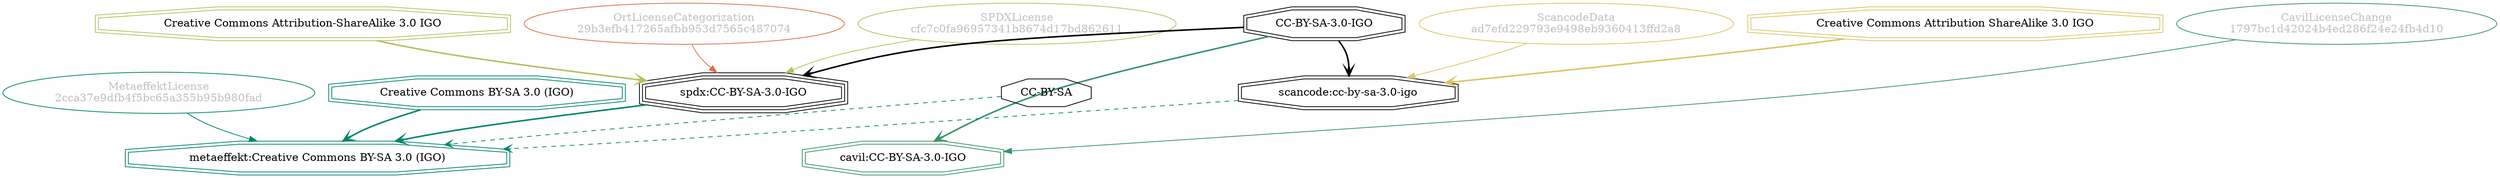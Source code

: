 strict digraph {
    node [shape=box];
    graph [splines=curved];
    1106 [label="SPDXLicense\ncfc7c0fa96957341b8674d17bd862611"
         ,fontcolor=gray
         ,color="#b8bf62"
         ,fillcolor="beige;1"
         ,shape=ellipse];
    1107 [label="spdx:CC-BY-SA-3.0-IGO"
         ,shape=tripleoctagon];
    1108 [label="CC-BY-SA-3.0-IGO"
         ,shape=doubleoctagon];
    1109 [label="Creative Commons Attribution-ShareAlike 3.0 IGO"
         ,color="#b8bf62"
         ,shape=doubleoctagon];
    6174 [label="CC-BY-SA"
         ,shape=octagon];
    13488 [label="ScancodeData\nad7efd229793e9498eb9360413ffd2a8"
          ,fontcolor=gray
          ,color="#dac767"
          ,fillcolor="beige;1"
          ,shape=ellipse];
    13489 [label="scancode:cc-by-sa-3.0-igo"
          ,shape=doubleoctagon];
    13490 [label="Creative Commons Attribution ShareAlike 3.0 IGO"
          ,color="#dac767"
          ,shape=doubleoctagon];
    28610 [label="OrtLicenseCategorization\n29b3efb417265afbb953d7565c487074"
          ,fontcolor=gray
          ,color="#e06f45"
          ,fillcolor="beige;1"
          ,shape=ellipse];
    36631 [label="CavilLicenseChange\n1797bc1d42024b4ed286f24e24fb4d10"
          ,fontcolor=gray
          ,color="#379469"
          ,fillcolor="beige;1"
          ,shape=ellipse];
    36632 [label="cavil:CC-BY-SA-3.0-IGO"
          ,color="#379469"
          ,shape=doubleoctagon];
    40076 [label="MetaeffektLicense\n2cca37e9dfb4f5bc65a355b95b980fad"
          ,fontcolor=gray
          ,color="#00876c"
          ,fillcolor="beige;1"
          ,shape=ellipse];
    40077 [label="metaeffekt:Creative Commons BY-SA 3.0 (IGO)"
          ,color="#00876c"
          ,shape=doubleoctagon];
    40078 [label="Creative Commons BY-SA 3.0 (IGO)"
          ,color="#00876c"
          ,shape=doubleoctagon];
    1106 -> 1107 [weight=0.5
                 ,color="#b8bf62"];
    1107 -> 40077 [style=bold
                  ,arrowhead=vee
                  ,weight=0.7
                  ,color="#00876c"];
    1108 -> 1107 [style=bold
                 ,arrowhead=vee
                 ,weight=0.7];
    1108 -> 13489 [style=bold
                  ,arrowhead=vee
                  ,weight=0.7];
    1108 -> 36632 [style=bold
                  ,arrowhead=vee
                  ,weight=0.7
                  ,color="#379469"];
    1108 -> 36632 [style=bold
                  ,arrowhead=vee
                  ,weight=0.7
                  ,color="#379469"];
    1109 -> 1107 [style=bold
                 ,arrowhead=vee
                 ,weight=0.7
                 ,color="#b8bf62"];
    6174 -> 40077 [style=dashed
                  ,arrowhead=vee
                  ,weight=0.5
                  ,color="#00876c"];
    13488 -> 13489 [weight=0.5
                   ,color="#dac767"];
    13489 -> 40077 [style=dashed
                   ,arrowhead=vee
                   ,weight=0.5
                   ,color="#00876c"];
    13490 -> 13489 [style=bold
                   ,arrowhead=vee
                   ,weight=0.7
                   ,color="#dac767"];
    28610 -> 1107 [weight=0.5
                  ,color="#e06f45"];
    36631 -> 36632 [weight=0.5
                   ,color="#379469"];
    40076 -> 40077 [weight=0.5
                   ,color="#00876c"];
    40078 -> 40077 [style=bold
                   ,arrowhead=vee
                   ,weight=0.7
                   ,color="#00876c"];
}
